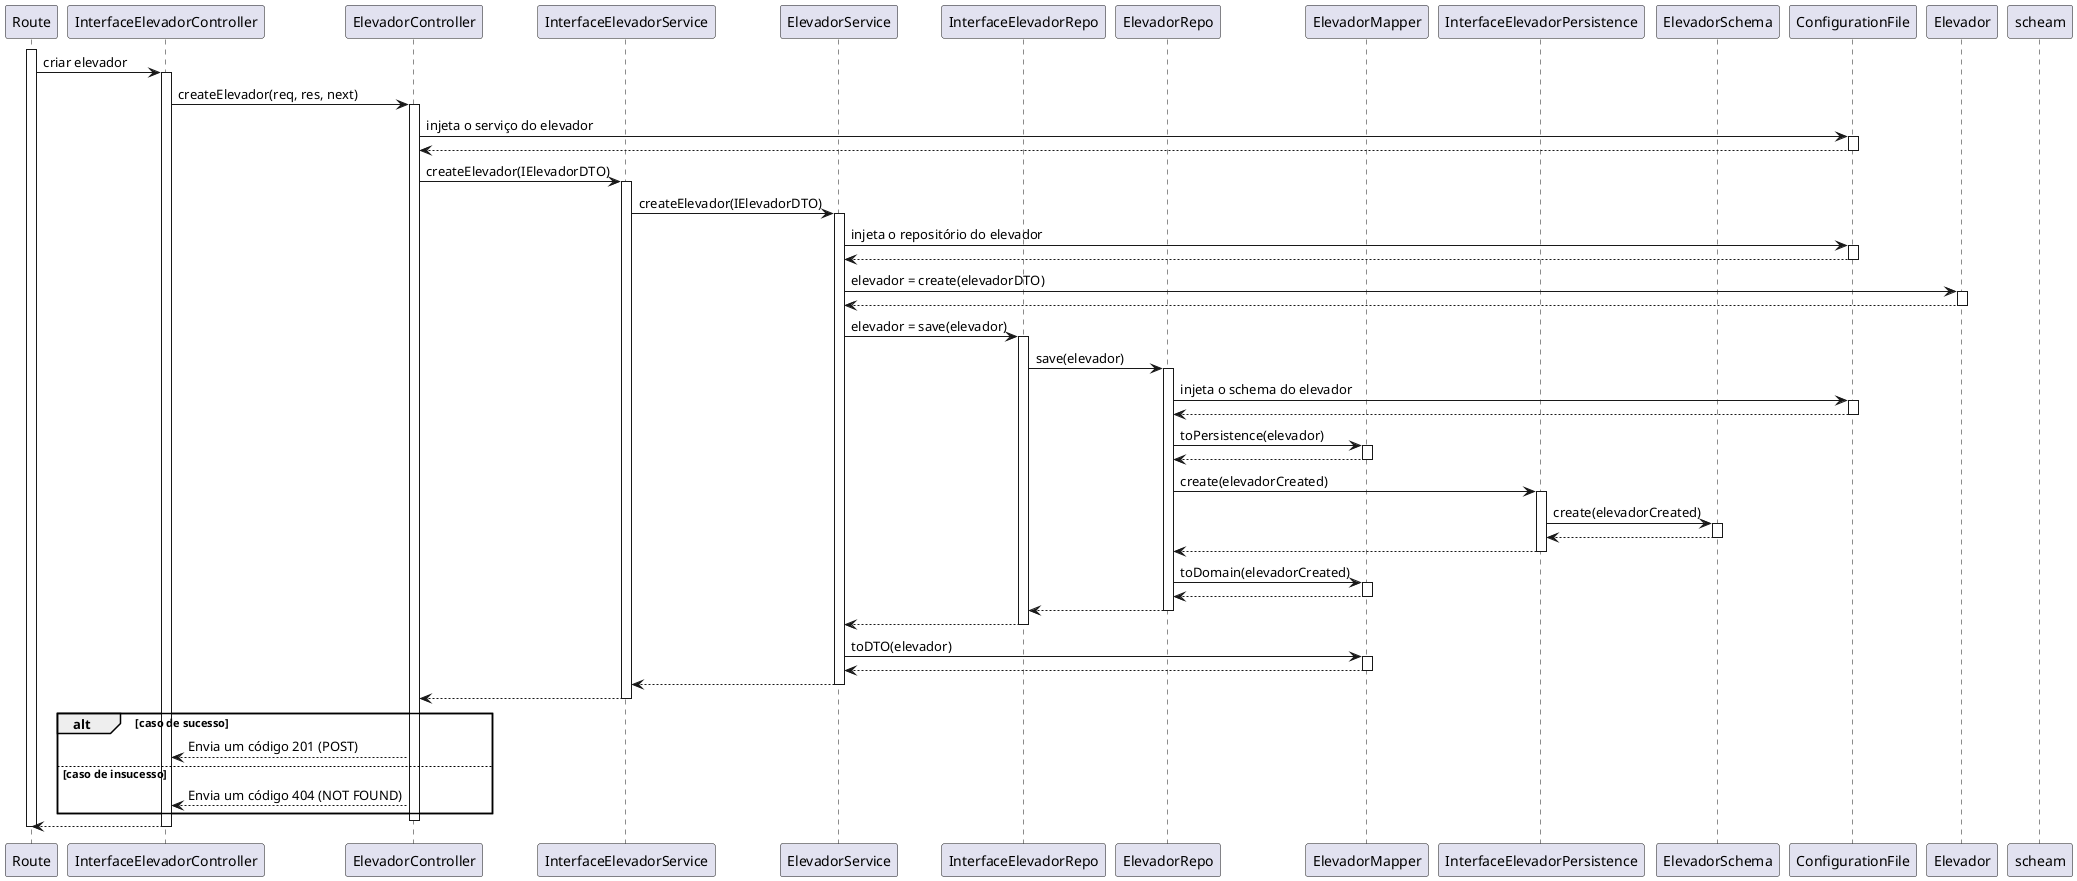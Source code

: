 @startuml sd

participant Route as route
participant InterfaceElevadorController as ictrl
participant ElevadorController as ctrl
participant InterfaceElevadorService as isvc
participant ElevadorService as svc
participant InterfaceElevadorRepo as irepo
participant ElevadorRepo as repo
participant ElevadorMapper as mapper
participant InterfaceElevadorPersistence as ischema
participant ElevadorSchema as schema
participant ConfigurationFile as conf
participant Elevador as model

activate route
route -> ictrl : criar elevador
activate ictrl
ictrl -> ctrl : createElevador(req, res, next)
activate ctrl
ctrl -> conf : injeta o serviço do elevador
activate conf
conf --> ctrl
deactivate conf
ctrl -> isvc : createElevador(IElevadorDTO)
activate isvc
isvc -> svc : createElevador(IElevadorDTO)
activate svc
svc -> conf : injeta o repositório do elevador
activate conf
conf --> svc
deactivate conf
svc -> model : elevador = create(elevadorDTO)
activate model
model --> svc
deactivate model
svc -> irepo : elevador = save(elevador)
activate irepo
irepo -> repo : save(elevador)
activate repo
repo -> conf : injeta o schema do elevador
activate conf
conf --> repo
deactivate conf
repo -> mapper : toPersistence(elevador)
activate mapper
mapper --> repo
deactivate mapper
repo -> ischema : create(elevadorCreated)
activate ischema 
ischema -> schema : create(elevadorCreated)
activate schema
schema --> ischema
deactivate schema
deactivate scheam
ischema --> repo
deactivate ischema
repo -> mapper : toDomain(elevadorCreated)
activate mapper
mapper --> repo
deactivate mapper
repo --> irepo
deactivate repo
irepo --> svc
deactivate irepo
svc -> mapper : toDTO(elevador)
activate mapper
mapper --> svc
deactivate mapper
svc --> isvc
deactivate svc
isvc --> ctrl
deactivate isvc
alt caso de sucesso
    ctrl --> ictrl : Envia um código 201 (POST)
else caso de insucesso
    ctrl --> ictrl : Envia um código 404 (NOT FOUND)
end
deactivate ctrl
ictrl --> route
deactivate ictrl
deactivate route



@enduml